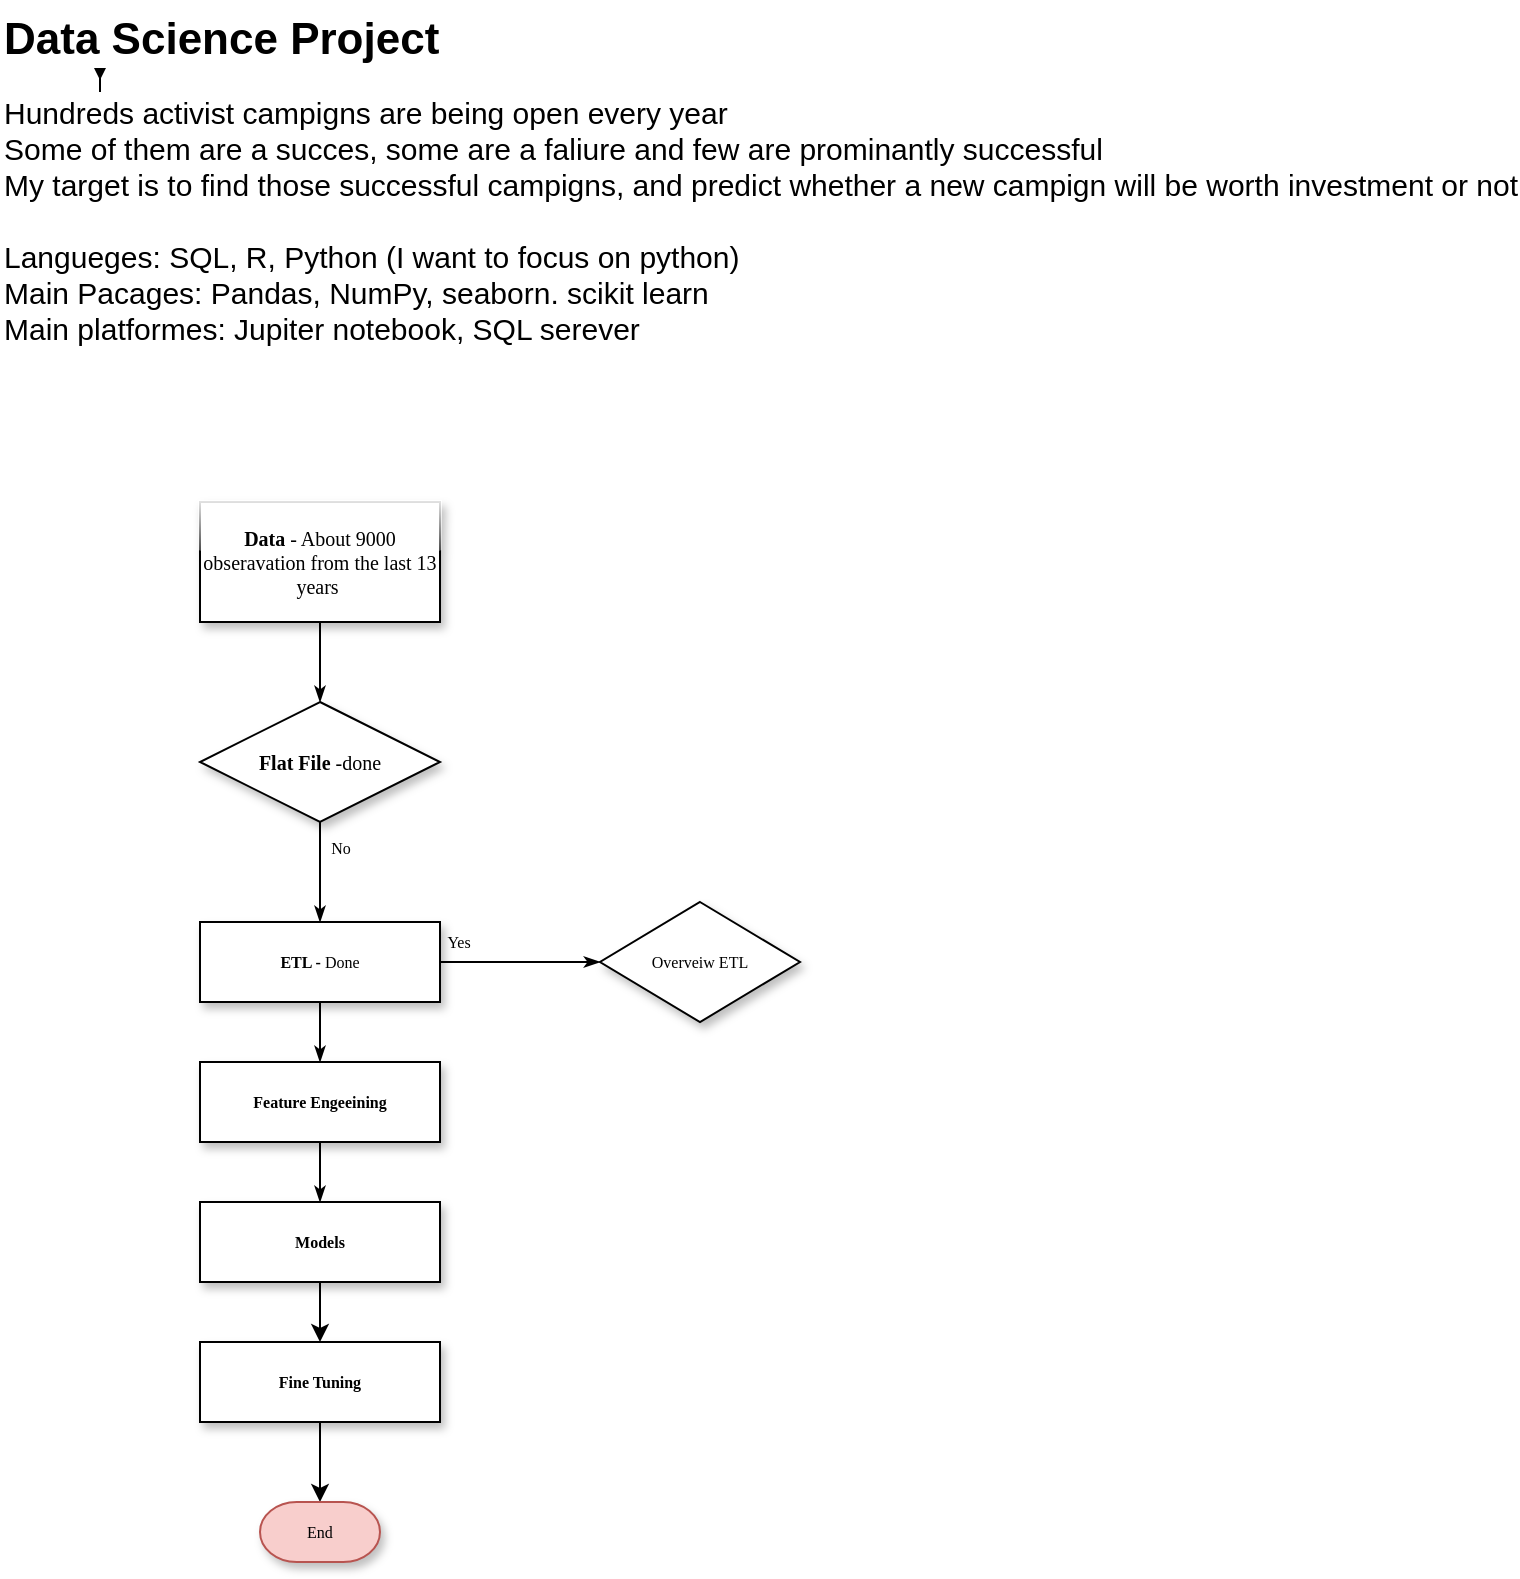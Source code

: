 <mxfile version="15.9.6" type="github">
  <diagram name="Page-1" id="edf60f1a-56cd-e834-aa8a-f176f3a09ee4">
    <mxGraphModel dx="964" dy="500" grid="1" gridSize="10" guides="1" tooltips="1" connect="1" arrows="1" fold="1" page="1" pageScale="1" pageWidth="1100" pageHeight="850" background="none" math="0" shadow="0">
      <root>
        <mxCell id="0" />
        <mxCell id="1" parent="0" />
        <mxCell id="60e70716793133e9-32" style="edgeStyle=orthogonalEdgeStyle;rounded=0;html=1;labelBackgroundColor=none;startSize=5;endArrow=classicThin;endFill=1;endSize=5;jettySize=auto;orthogonalLoop=1;strokeWidth=1;fontFamily=Verdana;fontSize=8" parent="1" source="60e70716793133e9-4" target="60e70716793133e9-5" edge="1">
          <mxGeometry relative="1" as="geometry" />
        </mxCell>
        <mxCell id="60e70716793133e9-4" value="Data &lt;span style=&quot;font-weight: normal&quot;&gt;- About 9000 obseravation from the last 13 years&amp;nbsp;&lt;/span&gt;" style="rounded=0;whiteSpace=wrap;html=1;shadow=1;labelBackgroundColor=default;strokeWidth=1;fontFamily=Verdana;fontSize=10;align=center;glass=1;fontStyle=1" parent="1" vertex="1">
          <mxGeometry x="180" y="260" width="120" height="60" as="geometry" />
        </mxCell>
        <mxCell id="60e70716793133e9-33" value="Yes" style="rounded=0;html=1;labelBackgroundColor=none;startSize=5;endArrow=classicThin;endFill=1;endSize=5;jettySize=auto;orthogonalLoop=1;strokeWidth=1;fontFamily=Verdana;fontSize=8;entryX=0;entryY=0.5;entryDx=0;entryDy=0;exitX=1;exitY=0.5;exitDx=0;exitDy=0;" parent="1" source="60e70716793133e9-9" target="60e70716793133e9-7" edge="1">
          <mxGeometry x="-0.778" y="10" relative="1" as="geometry">
            <mxPoint as="offset" />
            <mxPoint x="300.0" y="501" as="sourcePoint" />
            <mxPoint x="405.0" y="486" as="targetPoint" />
          </mxGeometry>
        </mxCell>
        <mxCell id="60e70716793133e9-37" value="No" style="edgeStyle=orthogonalEdgeStyle;rounded=0;html=1;labelBackgroundColor=none;startSize=5;endArrow=classicThin;endFill=1;endSize=5;jettySize=auto;orthogonalLoop=1;strokeWidth=1;fontFamily=Verdana;fontSize=8" parent="1" source="60e70716793133e9-5" target="60e70716793133e9-9" edge="1">
          <mxGeometry x="-0.5" y="10" relative="1" as="geometry">
            <mxPoint as="offset" />
          </mxGeometry>
        </mxCell>
        <mxCell id="60e70716793133e9-5" value="&lt;b style=&quot;font-size: 10px&quot;&gt;Flat File &lt;/b&gt;-done" style="rhombus;whiteSpace=wrap;html=1;rounded=0;shadow=1;labelBackgroundColor=none;strokeWidth=1;fontFamily=Verdana;fontSize=10;align=center;" parent="1" vertex="1">
          <mxGeometry x="180" y="360" width="120" height="60" as="geometry" />
        </mxCell>
        <mxCell id="60e70716793133e9-7" value="Overveiw ETL" style="rhombus;whiteSpace=wrap;html=1;rounded=0;shadow=1;labelBackgroundColor=none;strokeWidth=1;fontFamily=Verdana;fontSize=8;align=center;" parent="1" vertex="1">
          <mxGeometry x="380" y="460" width="100" height="60" as="geometry" />
        </mxCell>
        <mxCell id="60e70716793133e9-38" style="edgeStyle=orthogonalEdgeStyle;rounded=0;html=1;labelBackgroundColor=none;startSize=5;endArrow=classicThin;endFill=1;endSize=5;jettySize=auto;orthogonalLoop=1;strokeWidth=1;fontFamily=Verdana;fontSize=8" parent="1" source="60e70716793133e9-9" target="60e70716793133e9-11" edge="1">
          <mxGeometry relative="1" as="geometry" />
        </mxCell>
        <mxCell id="60e70716793133e9-9" value="&lt;b&gt;ETL - &lt;/b&gt;Done" style="whiteSpace=wrap;html=1;rounded=0;shadow=1;labelBackgroundColor=none;strokeWidth=1;fontFamily=Verdana;fontSize=8;align=center;" parent="1" vertex="1">
          <mxGeometry x="180" y="470" width="120" height="40" as="geometry" />
        </mxCell>
        <mxCell id="60e70716793133e9-41" style="edgeStyle=orthogonalEdgeStyle;rounded=0;html=1;labelBackgroundColor=none;startSize=5;endArrow=classicThin;endFill=1;endSize=5;jettySize=auto;orthogonalLoop=1;strokeWidth=1;fontFamily=Verdana;fontSize=8" parent="1" source="60e70716793133e9-11" target="60e70716793133e9-13" edge="1">
          <mxGeometry relative="1" as="geometry" />
        </mxCell>
        <mxCell id="60e70716793133e9-11" value="&lt;b&gt;Feature Engeeining&lt;/b&gt;" style="whiteSpace=wrap;html=1;rounded=0;shadow=1;labelBackgroundColor=none;strokeWidth=1;fontFamily=Verdana;fontSize=8;align=center;spacing=6;" parent="1" vertex="1">
          <mxGeometry x="180" y="540" width="120" height="40" as="geometry" />
        </mxCell>
        <mxCell id="ecz7DTulXrqKq4o4k-UH-13" style="edgeStyle=none;rounded=0;orthogonalLoop=1;jettySize=auto;html=1;exitX=0.5;exitY=1;exitDx=0;exitDy=0;entryX=0.5;entryY=0;entryDx=0;entryDy=0;fontSize=10;" edge="1" parent="1" source="60e70716793133e9-13" target="60e70716793133e9-15">
          <mxGeometry relative="1" as="geometry" />
        </mxCell>
        <mxCell id="60e70716793133e9-13" value="&lt;b&gt;Models&lt;/b&gt;" style="whiteSpace=wrap;html=1;rounded=0;shadow=1;labelBackgroundColor=none;strokeWidth=1;fontFamily=Verdana;fontSize=8;align=center;" parent="1" vertex="1">
          <mxGeometry x="180" y="610" width="120" height="40" as="geometry" />
        </mxCell>
        <mxCell id="ecz7DTulXrqKq4o4k-UH-16" style="edgeStyle=none;rounded=0;orthogonalLoop=1;jettySize=auto;html=1;exitX=0.5;exitY=1;exitDx=0;exitDy=0;entryX=0.5;entryY=0;entryDx=0;entryDy=0;entryPerimeter=0;fontSize=10;" edge="1" parent="1" source="60e70716793133e9-15" target="60e70716793133e9-30">
          <mxGeometry relative="1" as="geometry" />
        </mxCell>
        <mxCell id="60e70716793133e9-15" value="&lt;b&gt;Fine Tuning&lt;/b&gt;" style="whiteSpace=wrap;html=1;rounded=0;shadow=1;labelBackgroundColor=none;strokeWidth=1;fontFamily=Verdana;fontSize=8;align=center;" parent="1" vertex="1">
          <mxGeometry x="180" y="680" width="120" height="40" as="geometry" />
        </mxCell>
        <mxCell id="60e70716793133e9-30" value="End" style="strokeWidth=1;html=1;shape=mxgraph.flowchart.terminator;whiteSpace=wrap;rounded=0;shadow=1;labelBackgroundColor=none;fontFamily=Verdana;fontSize=8;align=center;fillColor=#f8cecc;strokeColor=#b85450;" parent="1" vertex="1">
          <mxGeometry x="210" y="760" width="60" height="30" as="geometry" />
        </mxCell>
        <mxCell id="ecz7DTulXrqKq4o4k-UH-5" value="" style="edgeStyle=orthogonalEdgeStyle;rounded=0;orthogonalLoop=1;jettySize=auto;html=1;fontSize=15;" edge="1" parent="1" source="ecz7DTulXrqKq4o4k-UH-2" target="ecz7DTulXrqKq4o4k-UH-3">
          <mxGeometry relative="1" as="geometry" />
        </mxCell>
        <mxCell id="ecz7DTulXrqKq4o4k-UH-2" value="Data Science Project" style="text;strokeColor=none;fillColor=none;html=1;fontSize=22;fontStyle=1;verticalAlign=middle;align=left;glass=1;labelBackgroundColor=#FFFFFF;" vertex="1" parent="1">
          <mxGeometry x="80" y="9" width="100" height="40" as="geometry" />
        </mxCell>
        <mxCell id="ecz7DTulXrqKq4o4k-UH-3" value="&lt;font style=&quot;font-size: 21px&quot;&gt;&lt;span style=&quot;font-family: &amp;quot;verdana&amp;quot;&quot;&gt;Global Activism&lt;/span&gt;&lt;span style=&quot;font-family: &amp;quot;verdana&amp;quot;&quot;&gt;&lt;font style=&quot;font-size: 21px&quot;&gt; &lt;/font&gt;&lt;/span&gt;&lt;span style=&quot;font-family: &amp;quot;verdana&amp;quot;&quot;&gt;in Capital Markets Worldwide&lt;/span&gt;&lt;/font&gt;" style="text;strokeColor=none;fillColor=none;html=1;fontSize=24;fontStyle=1;verticalAlign=middle;align=left;glass=1;labelBackgroundColor=#FFFFFF;" vertex="1" parent="1">
          <mxGeometry x="80" y="49" width="100" height="40" as="geometry" />
        </mxCell>
        <mxCell id="ecz7DTulXrqKq4o4k-UH-4" value="Hundreds activist campigns are being open every year&lt;br style=&quot;font-size: 15px&quot;&gt;&lt;div style=&quot;font-size: 15px&quot;&gt;Some of them are a succes, some are a faliure and few are prominantly successful&lt;/div&gt;&lt;div style=&quot;font-size: 15px&quot;&gt;My target is to find those successful campigns, and predict whether a new campign will be worth investment or not&lt;/div&gt;&lt;div style=&quot;font-size: 15px&quot;&gt;&lt;br&gt;&lt;/div&gt;&lt;div style=&quot;font-size: 15px&quot;&gt;Langueges: SQL, R, Python (I want to focus on python)&lt;/div&gt;&lt;div style=&quot;font-size: 15px&quot;&gt;Main Pacages: Pandas, NumPy, seaborn. scikit learn&lt;/div&gt;&lt;div style=&quot;font-size: 15px&quot;&gt;Main platformes: Jupiter notebook, SQL serever&lt;/div&gt;&lt;br&gt;&lt;div style=&quot;font-size: 15px&quot;&gt;&lt;br&gt;&lt;/div&gt;" style="text;strokeColor=none;fillColor=none;html=1;fontSize=15;fontStyle=0;verticalAlign=middle;align=left;glass=1;labelBackgroundColor=#FFFFFF;" vertex="1" parent="1">
          <mxGeometry x="80" y="117" width="100" height="40" as="geometry" />
        </mxCell>
      </root>
    </mxGraphModel>
  </diagram>
</mxfile>
